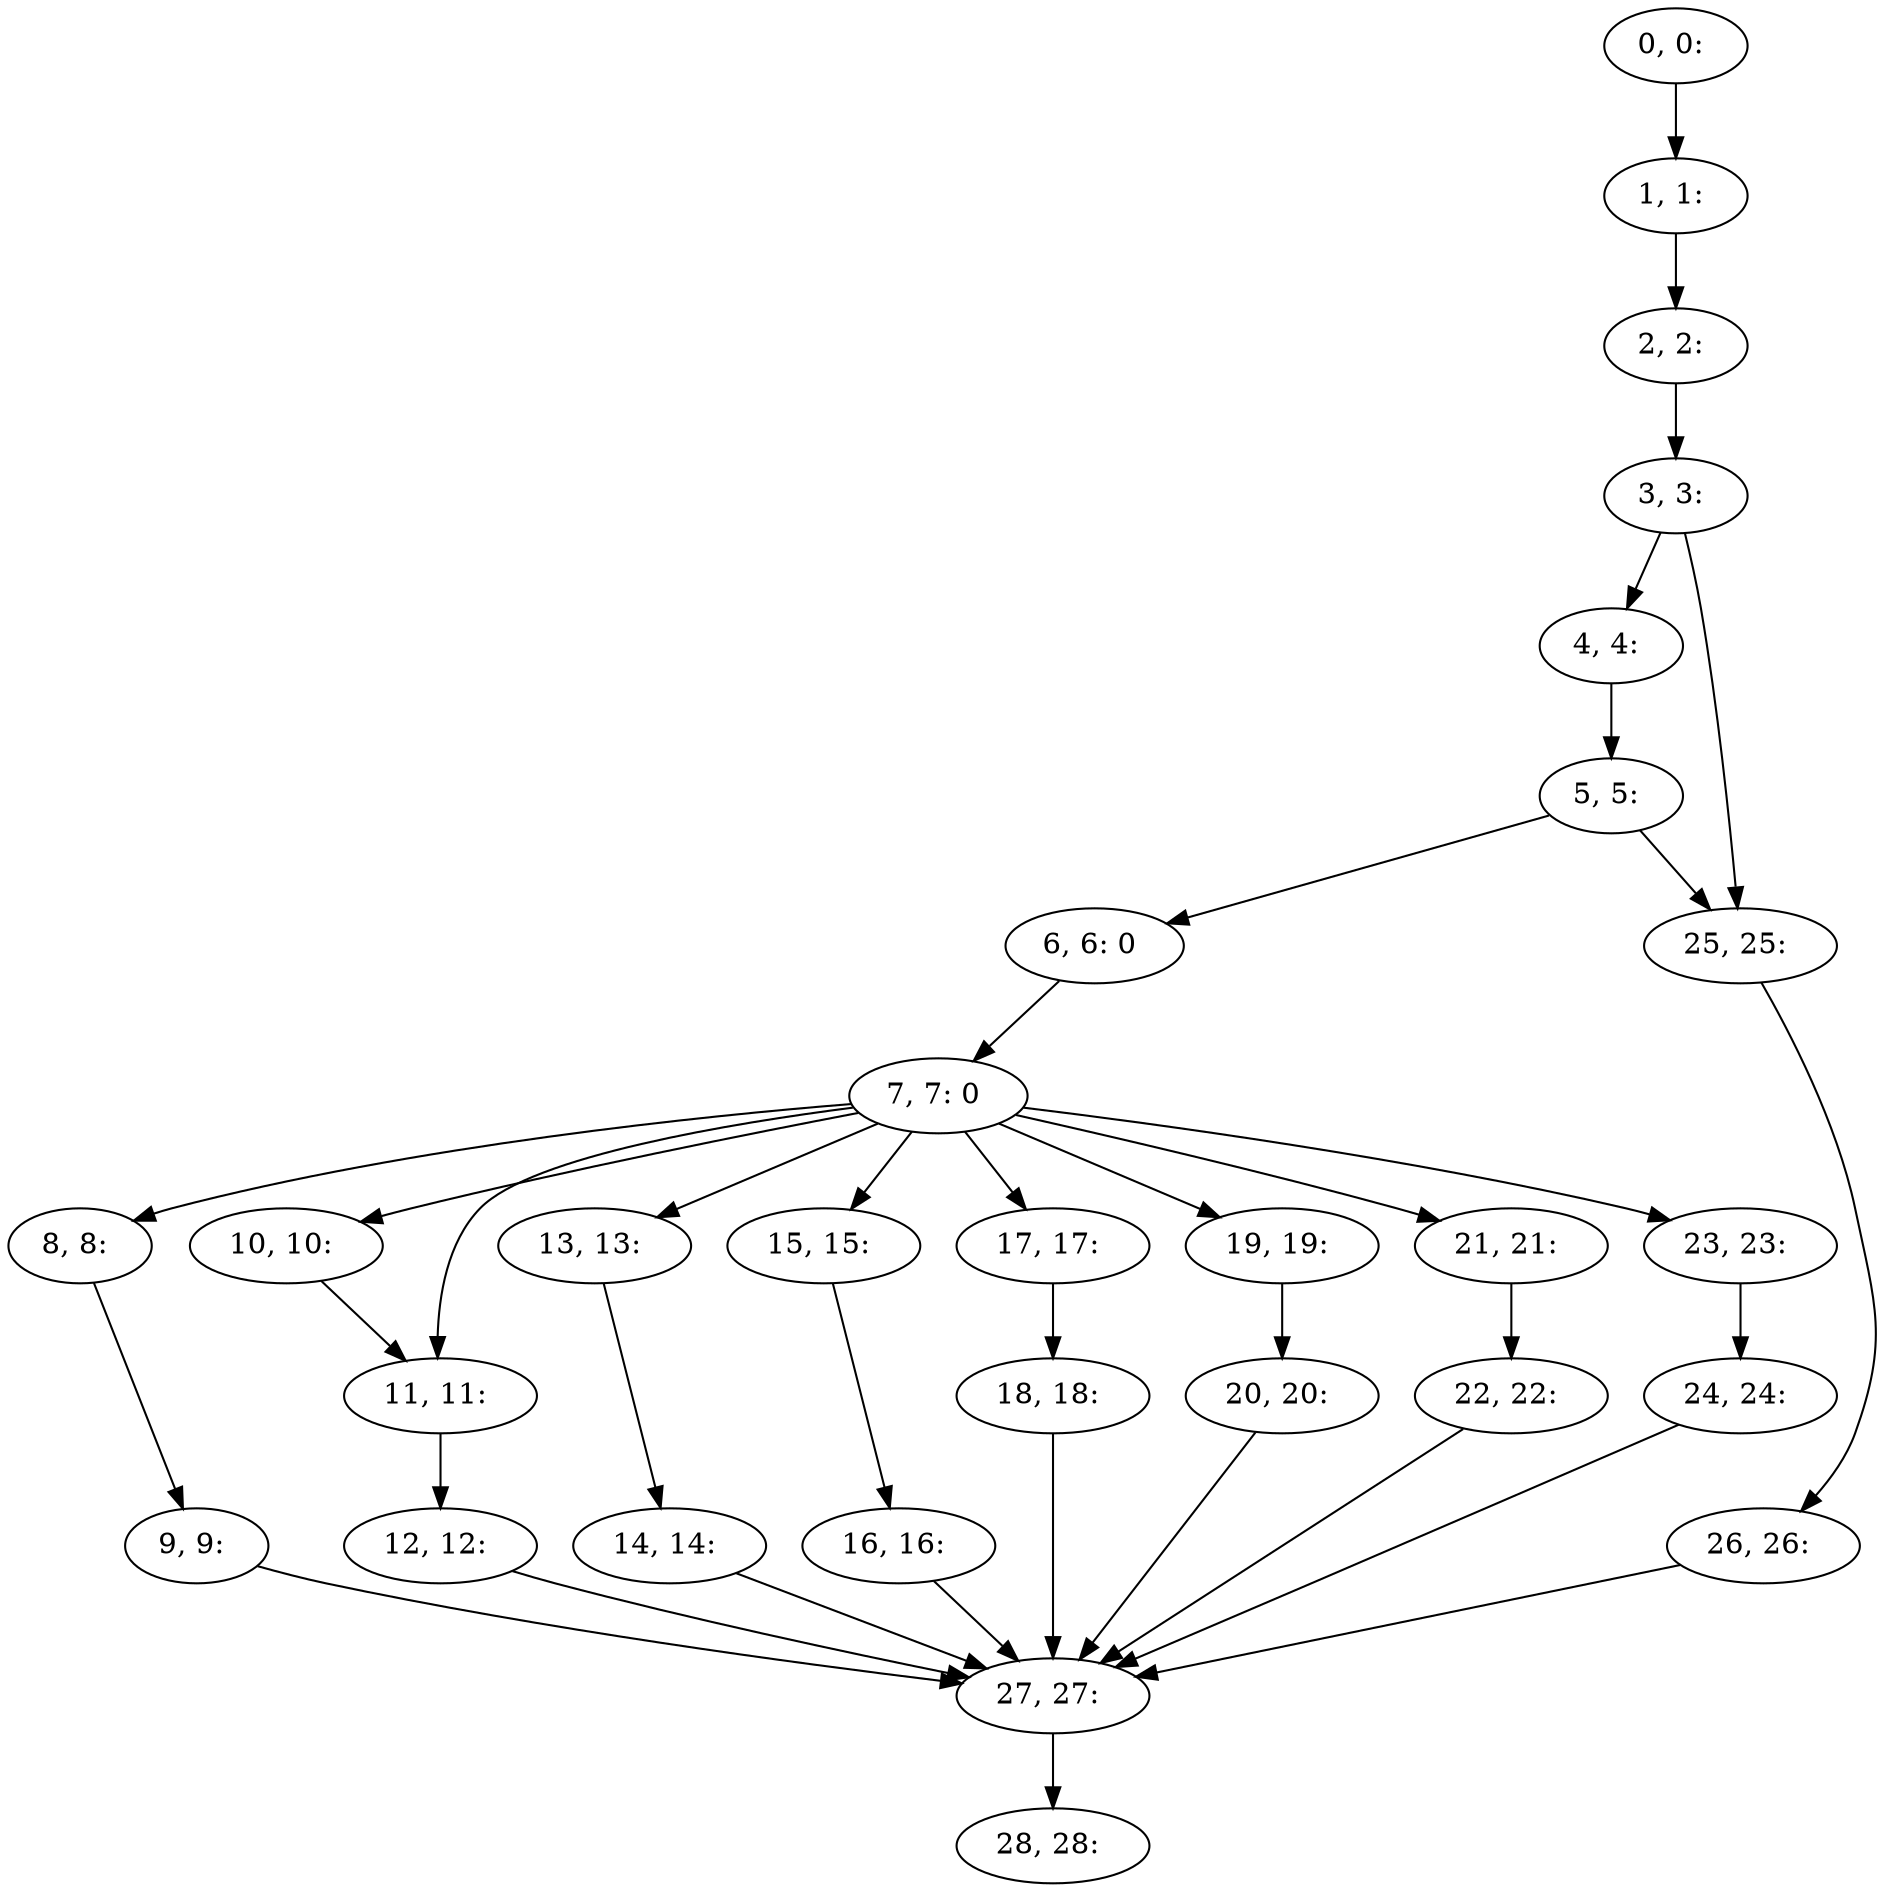 digraph G {
0[label="0, 0: "];
1[label="1, 1: "];
2[label="2, 2: "];
3[label="3, 3: "];
4[label="4, 4: "];
5[label="5, 5: "];
6[label="6, 6: 0 "];
7[label="7, 7: 0 "];
8[label="8, 8: "];
9[label="9, 9: "];
10[label="10, 10: "];
11[label="11, 11: "];
12[label="12, 12: "];
13[label="13, 13: "];
14[label="14, 14: "];
15[label="15, 15: "];
16[label="16, 16: "];
17[label="17, 17: "];
18[label="18, 18: "];
19[label="19, 19: "];
20[label="20, 20: "];
21[label="21, 21: "];
22[label="22, 22: "];
23[label="23, 23: "];
24[label="24, 24: "];
25[label="25, 25: "];
26[label="26, 26: "];
27[label="27, 27: "];
28[label="28, 28: "];
0->1 ;
1->2 ;
2->3 ;
3->4 ;
3->25 ;
4->5 ;
5->6 ;
5->25 ;
6->7 ;
7->8 ;
7->10 ;
7->11 ;
7->13 ;
7->15 ;
7->17 ;
7->19 ;
7->21 ;
7->23 ;
8->9 ;
9->27 ;
10->11 ;
11->12 ;
12->27 ;
13->14 ;
14->27 ;
15->16 ;
16->27 ;
17->18 ;
18->27 ;
19->20 ;
20->27 ;
21->22 ;
22->27 ;
23->24 ;
24->27 ;
25->26 ;
26->27 ;
27->28 ;
}
